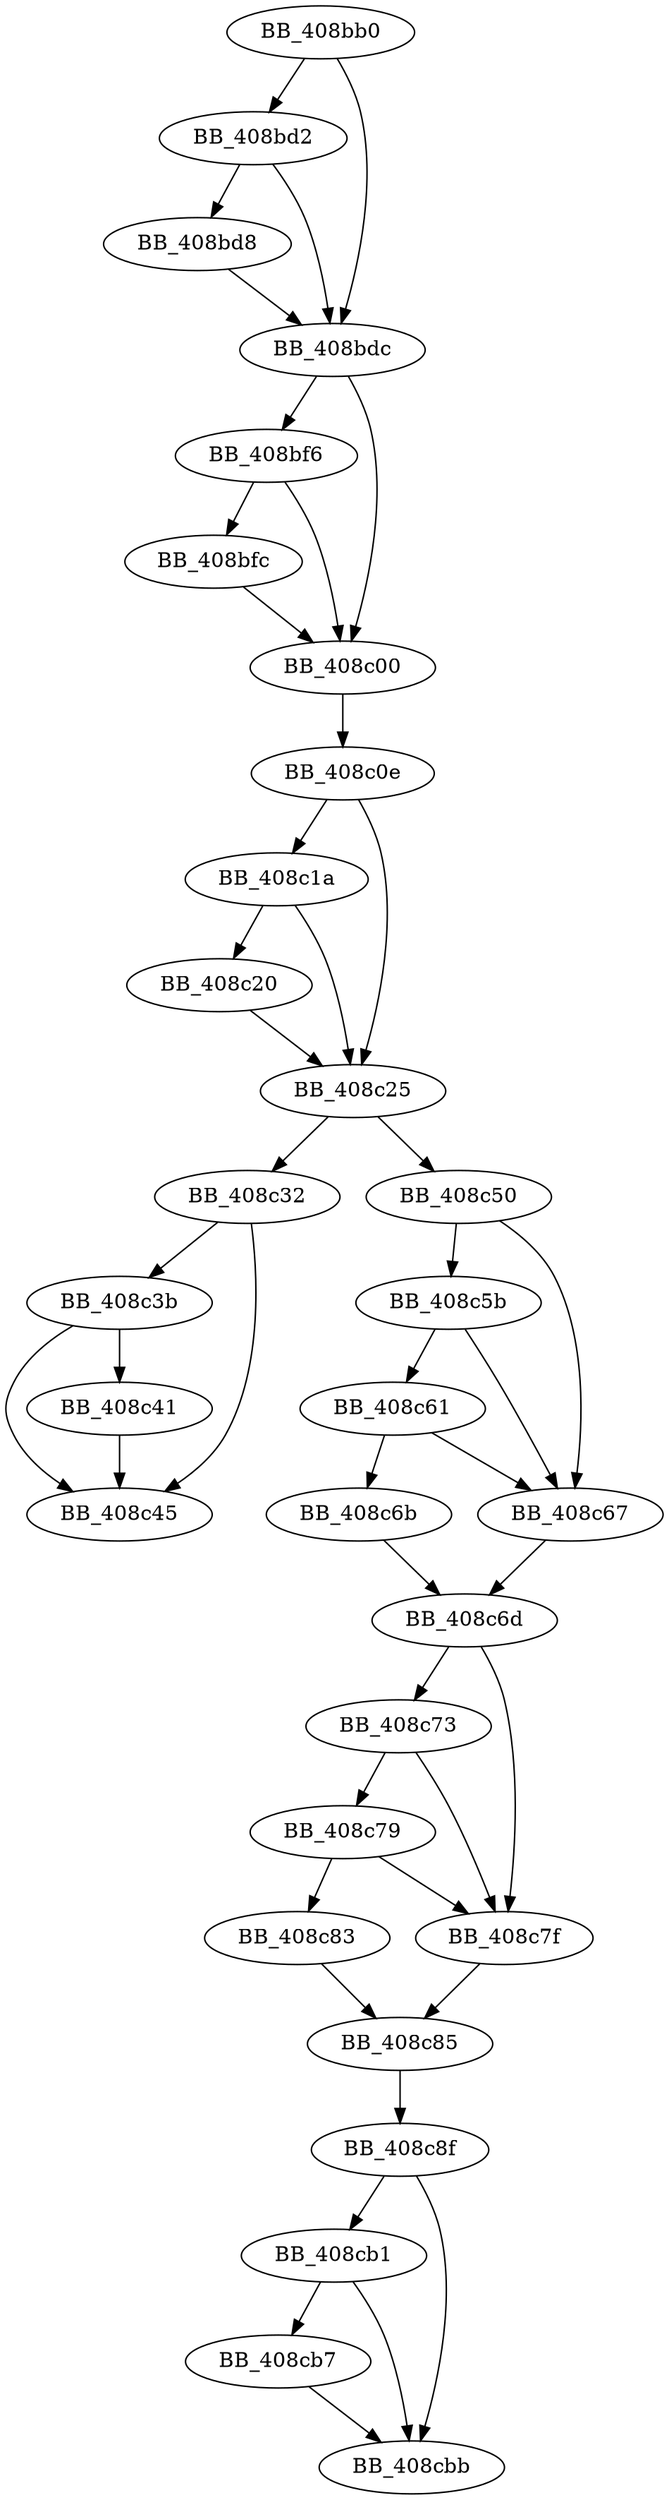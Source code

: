 DiGraph sub_408BB0{
BB_408bb0->BB_408bd2
BB_408bb0->BB_408bdc
BB_408bd2->BB_408bd8
BB_408bd2->BB_408bdc
BB_408bd8->BB_408bdc
BB_408bdc->BB_408bf6
BB_408bdc->BB_408c00
BB_408bf6->BB_408bfc
BB_408bf6->BB_408c00
BB_408bfc->BB_408c00
BB_408c00->BB_408c0e
BB_408c0e->BB_408c1a
BB_408c0e->BB_408c25
BB_408c1a->BB_408c20
BB_408c1a->BB_408c25
BB_408c20->BB_408c25
BB_408c25->BB_408c32
BB_408c25->BB_408c50
BB_408c32->BB_408c3b
BB_408c32->BB_408c45
BB_408c3b->BB_408c41
BB_408c3b->BB_408c45
BB_408c41->BB_408c45
BB_408c50->BB_408c5b
BB_408c50->BB_408c67
BB_408c5b->BB_408c61
BB_408c5b->BB_408c67
BB_408c61->BB_408c67
BB_408c61->BB_408c6b
BB_408c67->BB_408c6d
BB_408c6b->BB_408c6d
BB_408c6d->BB_408c73
BB_408c6d->BB_408c7f
BB_408c73->BB_408c79
BB_408c73->BB_408c7f
BB_408c79->BB_408c7f
BB_408c79->BB_408c83
BB_408c7f->BB_408c85
BB_408c83->BB_408c85
BB_408c85->BB_408c8f
BB_408c8f->BB_408cb1
BB_408c8f->BB_408cbb
BB_408cb1->BB_408cb7
BB_408cb1->BB_408cbb
BB_408cb7->BB_408cbb
}
